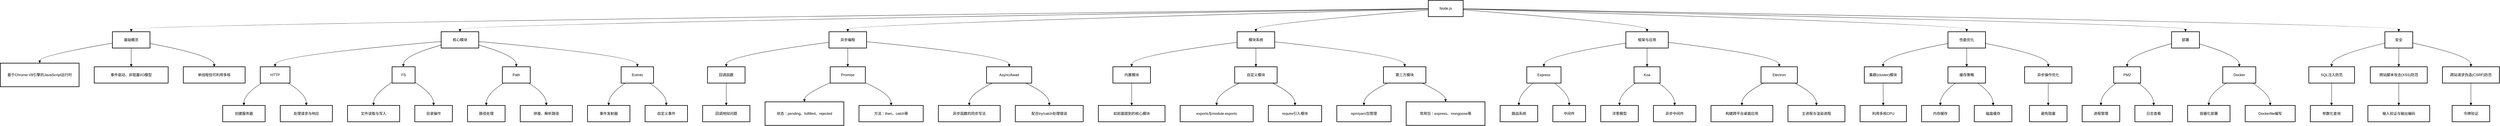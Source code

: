 <mxfile version="26.0.16">
  <diagram name="Page-1" id="kURHY2Cv-Gzh8LxqKZ6i">
    <mxGraphModel dx="3137" dy="1921" grid="1" gridSize="10" guides="1" tooltips="1" connect="1" arrows="1" fold="1" page="1" pageScale="1" pageWidth="1169" pageHeight="827" math="0" shadow="0">
      <root>
        <mxCell id="0" />
        <mxCell id="1" parent="0" />
        <mxCell id="az1jpNIogjLivmSvD074-1" value="Node.js" style="whiteSpace=wrap;strokeWidth=2;" vertex="1" parent="1">
          <mxGeometry x="4133" y="-140" width="115" height="54" as="geometry" />
        </mxCell>
        <mxCell id="az1jpNIogjLivmSvD074-2" value="基础概念" style="whiteSpace=wrap;strokeWidth=2;" vertex="1" parent="1">
          <mxGeometry x="-210" y="-36" width="124" height="54" as="geometry" />
        </mxCell>
        <mxCell id="az1jpNIogjLivmSvD074-3" value="核心模块" style="whiteSpace=wrap;strokeWidth=2;" vertex="1" parent="1">
          <mxGeometry x="875" y="-36" width="124" height="54" as="geometry" />
        </mxCell>
        <mxCell id="az1jpNIogjLivmSvD074-4" value="异步编程" style="whiteSpace=wrap;strokeWidth=2;" vertex="1" parent="1">
          <mxGeometry x="2155" y="-36" width="124" height="54" as="geometry" />
        </mxCell>
        <mxCell id="az1jpNIogjLivmSvD074-5" value="模块系统" style="whiteSpace=wrap;strokeWidth=2;" vertex="1" parent="1">
          <mxGeometry x="3502" y="-36" width="124" height="54" as="geometry" />
        </mxCell>
        <mxCell id="az1jpNIogjLivmSvD074-6" value="框架与应用" style="whiteSpace=wrap;strokeWidth=2;" vertex="1" parent="1">
          <mxGeometry x="4785" y="-36" width="140" height="54" as="geometry" />
        </mxCell>
        <mxCell id="az1jpNIogjLivmSvD074-7" value="性能优化" style="whiteSpace=wrap;strokeWidth=2;" vertex="1" parent="1">
          <mxGeometry x="5848" y="-36" width="124" height="54" as="geometry" />
        </mxCell>
        <mxCell id="az1jpNIogjLivmSvD074-8" value="部署" style="whiteSpace=wrap;strokeWidth=2;" vertex="1" parent="1">
          <mxGeometry x="6586" y="-36" width="92" height="54" as="geometry" />
        </mxCell>
        <mxCell id="az1jpNIogjLivmSvD074-9" value="安全" style="whiteSpace=wrap;strokeWidth=2;" vertex="1" parent="1">
          <mxGeometry x="7290" y="-36" width="92" height="54" as="geometry" />
        </mxCell>
        <mxCell id="az1jpNIogjLivmSvD074-10" value="基于Chrome V8引擎的JavaScript运行时" style="whiteSpace=wrap;strokeWidth=2;" vertex="1" parent="1">
          <mxGeometry x="-580" y="68" width="260" height="78" as="geometry" />
        </mxCell>
        <mxCell id="az1jpNIogjLivmSvD074-11" value="事件驱动、非阻塞I/O模型" style="whiteSpace=wrap;strokeWidth=2;" vertex="1" parent="1">
          <mxGeometry x="-270" y="80" width="244" height="54" as="geometry" />
        </mxCell>
        <mxCell id="az1jpNIogjLivmSvD074-12" value="单线程但可利用多核" style="whiteSpace=wrap;strokeWidth=2;" vertex="1" parent="1">
          <mxGeometry x="24" y="80" width="204" height="54" as="geometry" />
        </mxCell>
        <mxCell id="az1jpNIogjLivmSvD074-13" value="HTTP" style="whiteSpace=wrap;strokeWidth=2;" vertex="1" parent="1">
          <mxGeometry x="278" y="80" width="98" height="54" as="geometry" />
        </mxCell>
        <mxCell id="az1jpNIogjLivmSvD074-14" value="FS" style="whiteSpace=wrap;strokeWidth=2;" vertex="1" parent="1">
          <mxGeometry x="713" y="80" width="76" height="54" as="geometry" />
        </mxCell>
        <mxCell id="az1jpNIogjLivmSvD074-15" value="Path" style="whiteSpace=wrap;strokeWidth=2;" vertex="1" parent="1">
          <mxGeometry x="1077" y="80" width="92" height="54" as="geometry" />
        </mxCell>
        <mxCell id="az1jpNIogjLivmSvD074-16" value="Events" style="whiteSpace=wrap;strokeWidth=2;" vertex="1" parent="1">
          <mxGeometry x="1469" y="80" width="107" height="54" as="geometry" />
        </mxCell>
        <mxCell id="az1jpNIogjLivmSvD074-17" value="创建服务器" style="whiteSpace=wrap;strokeWidth=2;" vertex="1" parent="1">
          <mxGeometry x="154" y="208" width="140" height="54" as="geometry" />
        </mxCell>
        <mxCell id="az1jpNIogjLivmSvD074-18" value="处理请求与响应" style="whiteSpace=wrap;strokeWidth=2;" vertex="1" parent="1">
          <mxGeometry x="344" y="208" width="172" height="54" as="geometry" />
        </mxCell>
        <mxCell id="az1jpNIogjLivmSvD074-19" value="文件读取与写入" style="whiteSpace=wrap;strokeWidth=2;" vertex="1" parent="1">
          <mxGeometry x="566" y="208" width="172" height="54" as="geometry" />
        </mxCell>
        <mxCell id="az1jpNIogjLivmSvD074-20" value="目录操作" style="whiteSpace=wrap;strokeWidth=2;" vertex="1" parent="1">
          <mxGeometry x="788" y="208" width="124" height="54" as="geometry" />
        </mxCell>
        <mxCell id="az1jpNIogjLivmSvD074-21" value="路径处理" style="whiteSpace=wrap;strokeWidth=2;" vertex="1" parent="1">
          <mxGeometry x="962" y="208" width="124" height="54" as="geometry" />
        </mxCell>
        <mxCell id="az1jpNIogjLivmSvD074-22" value="拼接、解析路径" style="whiteSpace=wrap;strokeWidth=2;" vertex="1" parent="1">
          <mxGeometry x="1136" y="208" width="172" height="54" as="geometry" />
        </mxCell>
        <mxCell id="az1jpNIogjLivmSvD074-23" value="事件发射器" style="whiteSpace=wrap;strokeWidth=2;" vertex="1" parent="1">
          <mxGeometry x="1358" y="208" width="140" height="54" as="geometry" />
        </mxCell>
        <mxCell id="az1jpNIogjLivmSvD074-24" value="自定义事件" style="whiteSpace=wrap;strokeWidth=2;" vertex="1" parent="1">
          <mxGeometry x="1548" y="208" width="140" height="54" as="geometry" />
        </mxCell>
        <mxCell id="az1jpNIogjLivmSvD074-25" value="回调函数" style="whiteSpace=wrap;strokeWidth=2;" vertex="1" parent="1">
          <mxGeometry x="1754" y="80" width="124" height="54" as="geometry" />
        </mxCell>
        <mxCell id="az1jpNIogjLivmSvD074-26" value="Promise" style="whiteSpace=wrap;strokeWidth=2;" vertex="1" parent="1">
          <mxGeometry x="2159" y="80" width="116" height="54" as="geometry" />
        </mxCell>
        <mxCell id="az1jpNIogjLivmSvD074-27" value="Async/Await" style="whiteSpace=wrap;strokeWidth=2;" vertex="1" parent="1">
          <mxGeometry x="2675" y="80" width="149" height="54" as="geometry" />
        </mxCell>
        <mxCell id="az1jpNIogjLivmSvD074-28" value="回调地狱问题" style="whiteSpace=wrap;strokeWidth=2;" vertex="1" parent="1">
          <mxGeometry x="1738" y="208" width="156" height="54" as="geometry" />
        </mxCell>
        <mxCell id="az1jpNIogjLivmSvD074-29" value="状态：pending、fulfilled、rejected" style="whiteSpace=wrap;strokeWidth=2;" vertex="1" parent="1">
          <mxGeometry x="1944" y="196" width="260" height="78" as="geometry" />
        </mxCell>
        <mxCell id="az1jpNIogjLivmSvD074-30" value="方法：then、catch等" style="whiteSpace=wrap;strokeWidth=2;" vertex="1" parent="1">
          <mxGeometry x="2254" y="208" width="212" height="54" as="geometry" />
        </mxCell>
        <mxCell id="az1jpNIogjLivmSvD074-31" value="异步函数的同步写法" style="whiteSpace=wrap;strokeWidth=2;" vertex="1" parent="1">
          <mxGeometry x="2516" y="208" width="204" height="54" as="geometry" />
        </mxCell>
        <mxCell id="az1jpNIogjLivmSvD074-32" value="配合try/catch处理错误" style="whiteSpace=wrap;strokeWidth=2;" vertex="1" parent="1">
          <mxGeometry x="2770" y="208" width="224" height="54" as="geometry" />
        </mxCell>
        <mxCell id="az1jpNIogjLivmSvD074-33" value="内置模块" style="whiteSpace=wrap;strokeWidth=2;" vertex="1" parent="1">
          <mxGeometry x="3092" y="80" width="124" height="54" as="geometry" />
        </mxCell>
        <mxCell id="az1jpNIogjLivmSvD074-34" value="自定义模块" style="whiteSpace=wrap;strokeWidth=2;" vertex="1" parent="1">
          <mxGeometry x="3494" y="80" width="140" height="54" as="geometry" />
        </mxCell>
        <mxCell id="az1jpNIogjLivmSvD074-35" value="第三方模块" style="whiteSpace=wrap;strokeWidth=2;" vertex="1" parent="1">
          <mxGeometry x="3985" y="80" width="140" height="54" as="geometry" />
        </mxCell>
        <mxCell id="az1jpNIogjLivmSvD074-36" value="如前面提到的核心模块" style="whiteSpace=wrap;strokeWidth=2;" vertex="1" parent="1">
          <mxGeometry x="3044" y="208" width="220" height="54" as="geometry" />
        </mxCell>
        <mxCell id="az1jpNIogjLivmSvD074-37" value="exports与module.exports" style="whiteSpace=wrap;strokeWidth=2;" vertex="1" parent="1">
          <mxGeometry x="3314" y="208" width="241" height="54" as="geometry" />
        </mxCell>
        <mxCell id="az1jpNIogjLivmSvD074-38" value="require引入模块" style="whiteSpace=wrap;strokeWidth=2;" vertex="1" parent="1">
          <mxGeometry x="3605" y="208" width="176" height="54" as="geometry" />
        </mxCell>
        <mxCell id="az1jpNIogjLivmSvD074-39" value="npm/yarn包管理" style="whiteSpace=wrap;strokeWidth=2;" vertex="1" parent="1">
          <mxGeometry x="3831" y="208" width="179" height="54" as="geometry" />
        </mxCell>
        <mxCell id="az1jpNIogjLivmSvD074-40" value="常用包：express、mongoose等" style="whiteSpace=wrap;strokeWidth=2;" vertex="1" parent="1">
          <mxGeometry x="4060" y="196" width="260" height="78" as="geometry" />
        </mxCell>
        <mxCell id="az1jpNIogjLivmSvD074-41" value="Express" style="whiteSpace=wrap;strokeWidth=2;" vertex="1" parent="1">
          <mxGeometry x="4458" y="80" width="113" height="54" as="geometry" />
        </mxCell>
        <mxCell id="az1jpNIogjLivmSvD074-42" value="Koa" style="whiteSpace=wrap;strokeWidth=2;" vertex="1" parent="1">
          <mxGeometry x="4812" y="80" width="86" height="54" as="geometry" />
        </mxCell>
        <mxCell id="az1jpNIogjLivmSvD074-43" value="Electron" style="whiteSpace=wrap;strokeWidth=2;" vertex="1" parent="1">
          <mxGeometry x="5231" y="80" width="120" height="54" as="geometry" />
        </mxCell>
        <mxCell id="az1jpNIogjLivmSvD074-44" value="路由系统" style="whiteSpace=wrap;strokeWidth=2;" vertex="1" parent="1">
          <mxGeometry x="4370" y="208" width="124" height="54" as="geometry" />
        </mxCell>
        <mxCell id="az1jpNIogjLivmSvD074-45" value="中间件" style="whiteSpace=wrap;strokeWidth=2;" vertex="1" parent="1">
          <mxGeometry x="4544" y="208" width="108" height="54" as="geometry" />
        </mxCell>
        <mxCell id="az1jpNIogjLivmSvD074-46" value="洋葱模型" style="whiteSpace=wrap;strokeWidth=2;" vertex="1" parent="1">
          <mxGeometry x="4702" y="208" width="124" height="54" as="geometry" />
        </mxCell>
        <mxCell id="az1jpNIogjLivmSvD074-47" value="异步中间件" style="whiteSpace=wrap;strokeWidth=2;" vertex="1" parent="1">
          <mxGeometry x="4876" y="208" width="140" height="54" as="geometry" />
        </mxCell>
        <mxCell id="az1jpNIogjLivmSvD074-48" value="构建跨平台桌面应用" style="whiteSpace=wrap;strokeWidth=2;" vertex="1" parent="1">
          <mxGeometry x="5066" y="208" width="204" height="54" as="geometry" />
        </mxCell>
        <mxCell id="az1jpNIogjLivmSvD074-49" value="主进程与渲染进程" style="whiteSpace=wrap;strokeWidth=2;" vertex="1" parent="1">
          <mxGeometry x="5320" y="208" width="188" height="54" as="geometry" />
        </mxCell>
        <mxCell id="az1jpNIogjLivmSvD074-50" value="集群(cluster)模块" style="whiteSpace=wrap;strokeWidth=2;" vertex="1" parent="1">
          <mxGeometry x="5572" y="80" width="124" height="54" as="geometry" />
        </mxCell>
        <mxCell id="az1jpNIogjLivmSvD074-51" value="缓存策略" style="whiteSpace=wrap;strokeWidth=2;" vertex="1" parent="1">
          <mxGeometry x="5848" y="80" width="124" height="54" as="geometry" />
        </mxCell>
        <mxCell id="az1jpNIogjLivmSvD074-52" value="异步操作优化" style="whiteSpace=wrap;strokeWidth=2;" vertex="1" parent="1">
          <mxGeometry x="6101" y="80" width="156" height="54" as="geometry" />
        </mxCell>
        <mxCell id="az1jpNIogjLivmSvD074-53" value="利用多核CPU" style="whiteSpace=wrap;strokeWidth=2;" vertex="1" parent="1">
          <mxGeometry x="5558" y="208" width="153" height="54" as="geometry" />
        </mxCell>
        <mxCell id="az1jpNIogjLivmSvD074-54" value="内存缓存" style="whiteSpace=wrap;strokeWidth=2;" vertex="1" parent="1">
          <mxGeometry x="5761" y="208" width="124" height="54" as="geometry" />
        </mxCell>
        <mxCell id="az1jpNIogjLivmSvD074-55" value="磁盘缓存" style="whiteSpace=wrap;strokeWidth=2;" vertex="1" parent="1">
          <mxGeometry x="5935" y="208" width="124" height="54" as="geometry" />
        </mxCell>
        <mxCell id="az1jpNIogjLivmSvD074-56" value="避免阻塞" style="whiteSpace=wrap;strokeWidth=2;" vertex="1" parent="1">
          <mxGeometry x="6117" y="208" width="124" height="54" as="geometry" />
        </mxCell>
        <mxCell id="az1jpNIogjLivmSvD074-57" value="PM2" style="whiteSpace=wrap;strokeWidth=2;" vertex="1" parent="1">
          <mxGeometry x="6395" y="80" width="89" height="54" as="geometry" />
        </mxCell>
        <mxCell id="az1jpNIogjLivmSvD074-58" value="Docker" style="whiteSpace=wrap;strokeWidth=2;" vertex="1" parent="1">
          <mxGeometry x="6755" y="80" width="109" height="54" as="geometry" />
        </mxCell>
        <mxCell id="az1jpNIogjLivmSvD074-59" value="进程管理" style="whiteSpace=wrap;strokeWidth=2;" vertex="1" parent="1">
          <mxGeometry x="6291" y="208" width="124" height="54" as="geometry" />
        </mxCell>
        <mxCell id="az1jpNIogjLivmSvD074-60" value="日志查看" style="whiteSpace=wrap;strokeWidth=2;" vertex="1" parent="1">
          <mxGeometry x="6465" y="208" width="124" height="54" as="geometry" />
        </mxCell>
        <mxCell id="az1jpNIogjLivmSvD074-61" value="容器化部署" style="whiteSpace=wrap;strokeWidth=2;" vertex="1" parent="1">
          <mxGeometry x="6639" y="208" width="140" height="54" as="geometry" />
        </mxCell>
        <mxCell id="az1jpNIogjLivmSvD074-62" value="Dockerfile编写" style="whiteSpace=wrap;strokeWidth=2;" vertex="1" parent="1">
          <mxGeometry x="6829" y="208" width="165" height="54" as="geometry" />
        </mxCell>
        <mxCell id="az1jpNIogjLivmSvD074-63" value="SQL注入防范" style="whiteSpace=wrap;strokeWidth=2;" vertex="1" parent="1">
          <mxGeometry x="7039" y="80" width="151" height="54" as="geometry" />
        </mxCell>
        <mxCell id="az1jpNIogjLivmSvD074-64" value="跨站脚本攻击(XSS)防范" style="whiteSpace=wrap;strokeWidth=2;" vertex="1" parent="1">
          <mxGeometry x="7242" y="80" width="188" height="54" as="geometry" />
        </mxCell>
        <mxCell id="az1jpNIogjLivmSvD074-65" value="跨站请求伪造(CSRF)防范" style="whiteSpace=wrap;strokeWidth=2;" vertex="1" parent="1">
          <mxGeometry x="7480" y="80" width="188" height="54" as="geometry" />
        </mxCell>
        <mxCell id="az1jpNIogjLivmSvD074-66" value="参数化查询" style="whiteSpace=wrap;strokeWidth=2;" vertex="1" parent="1">
          <mxGeometry x="7044" y="208" width="140" height="54" as="geometry" />
        </mxCell>
        <mxCell id="az1jpNIogjLivmSvD074-67" value="输入验证与输出编码" style="whiteSpace=wrap;strokeWidth=2;" vertex="1" parent="1">
          <mxGeometry x="7234" y="208" width="204" height="54" as="geometry" />
        </mxCell>
        <mxCell id="az1jpNIogjLivmSvD074-68" value="令牌验证" style="whiteSpace=wrap;strokeWidth=2;" vertex="1" parent="1">
          <mxGeometry x="7512" y="208" width="124" height="54" as="geometry" />
        </mxCell>
        <mxCell id="az1jpNIogjLivmSvD074-69" value="" style="curved=1;startArrow=none;endArrow=block;exitX=0;exitY=0.51;entryX=0.5;entryY=0;rounded=0;" edge="1" parent="1" source="az1jpNIogjLivmSvD074-1" target="az1jpNIogjLivmSvD074-2">
          <mxGeometry relative="1" as="geometry">
            <Array as="points">
              <mxPoint x="-148" y="-61" />
            </Array>
          </mxGeometry>
        </mxCell>
        <mxCell id="az1jpNIogjLivmSvD074-70" value="" style="curved=1;startArrow=none;endArrow=block;exitX=0;exitY=0.52;entryX=0.5;entryY=0;rounded=0;" edge="1" parent="1" source="az1jpNIogjLivmSvD074-1" target="az1jpNIogjLivmSvD074-3">
          <mxGeometry relative="1" as="geometry">
            <Array as="points">
              <mxPoint x="937" y="-61" />
            </Array>
          </mxGeometry>
        </mxCell>
        <mxCell id="az1jpNIogjLivmSvD074-71" value="" style="curved=1;startArrow=none;endArrow=block;exitX=0;exitY=0.53;entryX=0.5;entryY=0;rounded=0;" edge="1" parent="1" source="az1jpNIogjLivmSvD074-1" target="az1jpNIogjLivmSvD074-4">
          <mxGeometry relative="1" as="geometry">
            <Array as="points">
              <mxPoint x="2217" y="-61" />
            </Array>
          </mxGeometry>
        </mxCell>
        <mxCell id="az1jpNIogjLivmSvD074-72" value="" style="curved=1;startArrow=none;endArrow=block;exitX=0;exitY=0.59;entryX=0.5;entryY=0;rounded=0;" edge="1" parent="1" source="az1jpNIogjLivmSvD074-1" target="az1jpNIogjLivmSvD074-5">
          <mxGeometry relative="1" as="geometry">
            <Array as="points">
              <mxPoint x="3564" y="-61" />
            </Array>
          </mxGeometry>
        </mxCell>
        <mxCell id="az1jpNIogjLivmSvD074-73" value="" style="curved=1;startArrow=none;endArrow=block;exitX=0.99;exitY=0.58;entryX=0.5;entryY=0;rounded=0;" edge="1" parent="1" source="az1jpNIogjLivmSvD074-1" target="az1jpNIogjLivmSvD074-6">
          <mxGeometry relative="1" as="geometry">
            <Array as="points">
              <mxPoint x="4855" y="-61" />
            </Array>
          </mxGeometry>
        </mxCell>
        <mxCell id="az1jpNIogjLivmSvD074-74" value="" style="curved=1;startArrow=none;endArrow=block;exitX=0.99;exitY=0.53;entryX=0.5;entryY=0;rounded=0;" edge="1" parent="1" source="az1jpNIogjLivmSvD074-1" target="az1jpNIogjLivmSvD074-7">
          <mxGeometry relative="1" as="geometry">
            <Array as="points">
              <mxPoint x="5910" y="-61" />
            </Array>
          </mxGeometry>
        </mxCell>
        <mxCell id="az1jpNIogjLivmSvD074-75" value="" style="curved=1;startArrow=none;endArrow=block;exitX=0.99;exitY=0.52;entryX=0.5;entryY=0;rounded=0;" edge="1" parent="1" source="az1jpNIogjLivmSvD074-1" target="az1jpNIogjLivmSvD074-8">
          <mxGeometry relative="1" as="geometry">
            <Array as="points">
              <mxPoint x="6632" y="-61" />
            </Array>
          </mxGeometry>
        </mxCell>
        <mxCell id="az1jpNIogjLivmSvD074-76" value="" style="curved=1;startArrow=none;endArrow=block;exitX=0.99;exitY=0.52;entryX=0.5;entryY=0;rounded=0;" edge="1" parent="1" source="az1jpNIogjLivmSvD074-1" target="az1jpNIogjLivmSvD074-9">
          <mxGeometry relative="1" as="geometry">
            <Array as="points">
              <mxPoint x="7336" y="-61" />
            </Array>
          </mxGeometry>
        </mxCell>
        <mxCell id="az1jpNIogjLivmSvD074-77" value="" style="curved=1;startArrow=none;endArrow=block;exitX=0;exitY=0.7;entryX=0.5;entryY=0;rounded=0;" edge="1" parent="1" source="az1jpNIogjLivmSvD074-2" target="az1jpNIogjLivmSvD074-10">
          <mxGeometry relative="1" as="geometry">
            <Array as="points">
              <mxPoint x="-450" y="43" />
            </Array>
          </mxGeometry>
        </mxCell>
        <mxCell id="az1jpNIogjLivmSvD074-78" value="" style="curved=1;startArrow=none;endArrow=block;exitX=0.5;exitY=1;entryX=0.5;entryY=0;rounded=0;" edge="1" parent="1" source="az1jpNIogjLivmSvD074-2" target="az1jpNIogjLivmSvD074-11">
          <mxGeometry relative="1" as="geometry">
            <Array as="points" />
          </mxGeometry>
        </mxCell>
        <mxCell id="az1jpNIogjLivmSvD074-79" value="" style="curved=1;startArrow=none;endArrow=block;exitX=1;exitY=0.72;entryX=0.5;entryY=0;rounded=0;" edge="1" parent="1" source="az1jpNIogjLivmSvD074-2" target="az1jpNIogjLivmSvD074-12">
          <mxGeometry relative="1" as="geometry">
            <Array as="points">
              <mxPoint x="126" y="43" />
            </Array>
          </mxGeometry>
        </mxCell>
        <mxCell id="az1jpNIogjLivmSvD074-80" value="" style="curved=1;startArrow=none;endArrow=block;exitX=0;exitY=0.6;entryX=0.5;entryY=0;rounded=0;" edge="1" parent="1" source="az1jpNIogjLivmSvD074-3" target="az1jpNIogjLivmSvD074-13">
          <mxGeometry relative="1" as="geometry">
            <Array as="points">
              <mxPoint x="327" y="43" />
            </Array>
          </mxGeometry>
        </mxCell>
        <mxCell id="az1jpNIogjLivmSvD074-81" value="" style="curved=1;startArrow=none;endArrow=block;exitX=0;exitY=0.82;entryX=0.49;entryY=0;rounded=0;" edge="1" parent="1" source="az1jpNIogjLivmSvD074-3" target="az1jpNIogjLivmSvD074-14">
          <mxGeometry relative="1" as="geometry">
            <Array as="points">
              <mxPoint x="751" y="43" />
            </Array>
          </mxGeometry>
        </mxCell>
        <mxCell id="az1jpNIogjLivmSvD074-82" value="" style="curved=1;startArrow=none;endArrow=block;exitX=1;exitY=0.82;entryX=0.5;entryY=0;rounded=0;" edge="1" parent="1" source="az1jpNIogjLivmSvD074-3" target="az1jpNIogjLivmSvD074-15">
          <mxGeometry relative="1" as="geometry">
            <Array as="points">
              <mxPoint x="1123" y="43" />
            </Array>
          </mxGeometry>
        </mxCell>
        <mxCell id="az1jpNIogjLivmSvD074-83" value="" style="curved=1;startArrow=none;endArrow=block;exitX=1;exitY=0.6;entryX=0.5;entryY=0;rounded=0;" edge="1" parent="1" source="az1jpNIogjLivmSvD074-3" target="az1jpNIogjLivmSvD074-16">
          <mxGeometry relative="1" as="geometry">
            <Array as="points">
              <mxPoint x="1523" y="43" />
            </Array>
          </mxGeometry>
        </mxCell>
        <mxCell id="az1jpNIogjLivmSvD074-84" value="" style="curved=1;startArrow=none;endArrow=block;exitX=0.05;exitY=1;entryX=0.5;entryY=0;rounded=0;" edge="1" parent="1" source="az1jpNIogjLivmSvD074-13" target="az1jpNIogjLivmSvD074-17">
          <mxGeometry relative="1" as="geometry">
            <Array as="points">
              <mxPoint x="224" y="171" />
            </Array>
          </mxGeometry>
        </mxCell>
        <mxCell id="az1jpNIogjLivmSvD074-85" value="" style="curved=1;startArrow=none;endArrow=block;exitX=0.94;exitY=1;entryX=0.5;entryY=0;rounded=0;" edge="1" parent="1" source="az1jpNIogjLivmSvD074-13" target="az1jpNIogjLivmSvD074-18">
          <mxGeometry relative="1" as="geometry">
            <Array as="points">
              <mxPoint x="430" y="171" />
            </Array>
          </mxGeometry>
        </mxCell>
        <mxCell id="az1jpNIogjLivmSvD074-86" value="" style="curved=1;startArrow=none;endArrow=block;exitX=-0.01;exitY=0.96;entryX=0.5;entryY=0;rounded=0;" edge="1" parent="1" source="az1jpNIogjLivmSvD074-14" target="az1jpNIogjLivmSvD074-19">
          <mxGeometry relative="1" as="geometry">
            <Array as="points">
              <mxPoint x="652" y="171" />
            </Array>
          </mxGeometry>
        </mxCell>
        <mxCell id="az1jpNIogjLivmSvD074-87" value="" style="curved=1;startArrow=none;endArrow=block;exitX=1;exitY=0.96;entryX=0.5;entryY=0;rounded=0;" edge="1" parent="1" source="az1jpNIogjLivmSvD074-14" target="az1jpNIogjLivmSvD074-20">
          <mxGeometry relative="1" as="geometry">
            <Array as="points">
              <mxPoint x="850" y="171" />
            </Array>
          </mxGeometry>
        </mxCell>
        <mxCell id="az1jpNIogjLivmSvD074-88" value="" style="curved=1;startArrow=none;endArrow=block;exitX=0.04;exitY=1;entryX=0.5;entryY=0;rounded=0;" edge="1" parent="1" source="az1jpNIogjLivmSvD074-15" target="az1jpNIogjLivmSvD074-21">
          <mxGeometry relative="1" as="geometry">
            <Array as="points">
              <mxPoint x="1024" y="171" />
            </Array>
          </mxGeometry>
        </mxCell>
        <mxCell id="az1jpNIogjLivmSvD074-89" value="" style="curved=1;startArrow=none;endArrow=block;exitX=0.95;exitY=1;entryX=0.5;entryY=0;rounded=0;" edge="1" parent="1" source="az1jpNIogjLivmSvD074-15" target="az1jpNIogjLivmSvD074-22">
          <mxGeometry relative="1" as="geometry">
            <Array as="points">
              <mxPoint x="1222" y="171" />
            </Array>
          </mxGeometry>
        </mxCell>
        <mxCell id="az1jpNIogjLivmSvD074-90" value="" style="curved=1;startArrow=none;endArrow=block;exitX=0.13;exitY=1;entryX=0.5;entryY=0;rounded=0;" edge="1" parent="1" source="az1jpNIogjLivmSvD074-16" target="az1jpNIogjLivmSvD074-23">
          <mxGeometry relative="1" as="geometry">
            <Array as="points">
              <mxPoint x="1428" y="171" />
            </Array>
          </mxGeometry>
        </mxCell>
        <mxCell id="az1jpNIogjLivmSvD074-91" value="" style="curved=1;startArrow=none;endArrow=block;exitX=0.88;exitY=1;entryX=0.5;entryY=0;rounded=0;" edge="1" parent="1" source="az1jpNIogjLivmSvD074-16" target="az1jpNIogjLivmSvD074-24">
          <mxGeometry relative="1" as="geometry">
            <Array as="points">
              <mxPoint x="1618" y="171" />
            </Array>
          </mxGeometry>
        </mxCell>
        <mxCell id="az1jpNIogjLivmSvD074-92" value="" style="curved=1;startArrow=none;endArrow=block;exitX=0;exitY=0.65;entryX=0.5;entryY=0;rounded=0;" edge="1" parent="1" source="az1jpNIogjLivmSvD074-4" target="az1jpNIogjLivmSvD074-25">
          <mxGeometry relative="1" as="geometry">
            <Array as="points">
              <mxPoint x="1816" y="43" />
            </Array>
          </mxGeometry>
        </mxCell>
        <mxCell id="az1jpNIogjLivmSvD074-93" value="" style="curved=1;startArrow=none;endArrow=block;exitX=0.5;exitY=1;entryX=0.5;entryY=0;rounded=0;" edge="1" parent="1" source="az1jpNIogjLivmSvD074-4" target="az1jpNIogjLivmSvD074-26">
          <mxGeometry relative="1" as="geometry">
            <Array as="points" />
          </mxGeometry>
        </mxCell>
        <mxCell id="az1jpNIogjLivmSvD074-94" value="" style="curved=1;startArrow=none;endArrow=block;exitX=1;exitY=0.61;entryX=0.5;entryY=0;rounded=0;" edge="1" parent="1" source="az1jpNIogjLivmSvD074-4" target="az1jpNIogjLivmSvD074-27">
          <mxGeometry relative="1" as="geometry">
            <Array as="points">
              <mxPoint x="2750" y="43" />
            </Array>
          </mxGeometry>
        </mxCell>
        <mxCell id="az1jpNIogjLivmSvD074-95" value="" style="curved=1;startArrow=none;endArrow=block;exitX=0.5;exitY=1;entryX=0.5;entryY=0;rounded=0;" edge="1" parent="1" source="az1jpNIogjLivmSvD074-25" target="az1jpNIogjLivmSvD074-28">
          <mxGeometry relative="1" as="geometry">
            <Array as="points" />
          </mxGeometry>
        </mxCell>
        <mxCell id="az1jpNIogjLivmSvD074-96" value="" style="curved=1;startArrow=none;endArrow=block;exitX=0;exitY=0.98;entryX=0.5;entryY=0;rounded=0;" edge="1" parent="1" source="az1jpNIogjLivmSvD074-26" target="az1jpNIogjLivmSvD074-29">
          <mxGeometry relative="1" as="geometry">
            <Array as="points">
              <mxPoint x="2074" y="171" />
            </Array>
          </mxGeometry>
        </mxCell>
        <mxCell id="az1jpNIogjLivmSvD074-97" value="" style="curved=1;startArrow=none;endArrow=block;exitX=1;exitY=0.98;entryX=0.5;entryY=0;rounded=0;" edge="1" parent="1" source="az1jpNIogjLivmSvD074-26" target="az1jpNIogjLivmSvD074-30">
          <mxGeometry relative="1" as="geometry">
            <Array as="points">
              <mxPoint x="2360" y="171" />
            </Array>
          </mxGeometry>
        </mxCell>
        <mxCell id="az1jpNIogjLivmSvD074-98" value="" style="curved=1;startArrow=none;endArrow=block;exitX=0.13;exitY=1;entryX=0.5;entryY=0;rounded=0;" edge="1" parent="1" source="az1jpNIogjLivmSvD074-27" target="az1jpNIogjLivmSvD074-31">
          <mxGeometry relative="1" as="geometry">
            <Array as="points">
              <mxPoint x="2618" y="171" />
            </Array>
          </mxGeometry>
        </mxCell>
        <mxCell id="az1jpNIogjLivmSvD074-99" value="" style="curved=1;startArrow=none;endArrow=block;exitX=0.87;exitY=1;entryX=0.5;entryY=0;rounded=0;" edge="1" parent="1" source="az1jpNIogjLivmSvD074-27" target="az1jpNIogjLivmSvD074-32">
          <mxGeometry relative="1" as="geometry">
            <Array as="points">
              <mxPoint x="2882" y="171" />
            </Array>
          </mxGeometry>
        </mxCell>
        <mxCell id="az1jpNIogjLivmSvD074-100" value="" style="curved=1;startArrow=none;endArrow=block;exitX=0;exitY=0.65;entryX=0.5;entryY=0;rounded=0;" edge="1" parent="1" source="az1jpNIogjLivmSvD074-5" target="az1jpNIogjLivmSvD074-33">
          <mxGeometry relative="1" as="geometry">
            <Array as="points">
              <mxPoint x="3154" y="43" />
            </Array>
          </mxGeometry>
        </mxCell>
        <mxCell id="az1jpNIogjLivmSvD074-101" value="" style="curved=1;startArrow=none;endArrow=block;exitX=0.5;exitY=1;entryX=0.5;entryY=0;rounded=0;" edge="1" parent="1" source="az1jpNIogjLivmSvD074-5" target="az1jpNIogjLivmSvD074-34">
          <mxGeometry relative="1" as="geometry">
            <Array as="points" />
          </mxGeometry>
        </mxCell>
        <mxCell id="az1jpNIogjLivmSvD074-102" value="" style="curved=1;startArrow=none;endArrow=block;exitX=1;exitY=0.62;entryX=0.5;entryY=0;rounded=0;" edge="1" parent="1" source="az1jpNIogjLivmSvD074-5" target="az1jpNIogjLivmSvD074-35">
          <mxGeometry relative="1" as="geometry">
            <Array as="points">
              <mxPoint x="4055" y="43" />
            </Array>
          </mxGeometry>
        </mxCell>
        <mxCell id="az1jpNIogjLivmSvD074-103" value="" style="curved=1;startArrow=none;endArrow=block;exitX=0.5;exitY=1;entryX=0.5;entryY=0;rounded=0;" edge="1" parent="1" source="az1jpNIogjLivmSvD074-33" target="az1jpNIogjLivmSvD074-36">
          <mxGeometry relative="1" as="geometry">
            <Array as="points" />
          </mxGeometry>
        </mxCell>
        <mxCell id="az1jpNIogjLivmSvD074-104" value="" style="curved=1;startArrow=none;endArrow=block;exitX=0.11;exitY=1;entryX=0.5;entryY=0;rounded=0;" edge="1" parent="1" source="az1jpNIogjLivmSvD074-34" target="az1jpNIogjLivmSvD074-37">
          <mxGeometry relative="1" as="geometry">
            <Array as="points">
              <mxPoint x="3434" y="171" />
            </Array>
          </mxGeometry>
        </mxCell>
        <mxCell id="az1jpNIogjLivmSvD074-105" value="" style="curved=1;startArrow=none;endArrow=block;exitX=0.89;exitY=1;entryX=0.5;entryY=0;rounded=0;" edge="1" parent="1" source="az1jpNIogjLivmSvD074-34" target="az1jpNIogjLivmSvD074-38">
          <mxGeometry relative="1" as="geometry">
            <Array as="points">
              <mxPoint x="3693" y="171" />
            </Array>
          </mxGeometry>
        </mxCell>
        <mxCell id="az1jpNIogjLivmSvD074-106" value="" style="curved=1;startArrow=none;endArrow=block;exitX=0.1;exitY=1;entryX=0.5;entryY=0;rounded=0;" edge="1" parent="1" source="az1jpNIogjLivmSvD074-35" target="az1jpNIogjLivmSvD074-39">
          <mxGeometry relative="1" as="geometry">
            <Array as="points">
              <mxPoint x="3921" y="171" />
            </Array>
          </mxGeometry>
        </mxCell>
        <mxCell id="az1jpNIogjLivmSvD074-107" value="" style="curved=1;startArrow=none;endArrow=block;exitX=0.91;exitY=1;entryX=0.5;entryY=0;rounded=0;" edge="1" parent="1" source="az1jpNIogjLivmSvD074-35" target="az1jpNIogjLivmSvD074-40">
          <mxGeometry relative="1" as="geometry">
            <Array as="points">
              <mxPoint x="4190" y="171" />
            </Array>
          </mxGeometry>
        </mxCell>
        <mxCell id="az1jpNIogjLivmSvD074-108" value="" style="curved=1;startArrow=none;endArrow=block;exitX=0;exitY=0.7;entryX=0.5;entryY=0;rounded=0;" edge="1" parent="1" source="az1jpNIogjLivmSvD074-6" target="az1jpNIogjLivmSvD074-41">
          <mxGeometry relative="1" as="geometry">
            <Array as="points">
              <mxPoint x="4515" y="43" />
            </Array>
          </mxGeometry>
        </mxCell>
        <mxCell id="az1jpNIogjLivmSvD074-109" value="" style="curved=1;startArrow=none;endArrow=block;exitX=0.5;exitY=1;entryX=0.5;entryY=0;rounded=0;" edge="1" parent="1" source="az1jpNIogjLivmSvD074-6" target="az1jpNIogjLivmSvD074-42">
          <mxGeometry relative="1" as="geometry">
            <Array as="points" />
          </mxGeometry>
        </mxCell>
        <mxCell id="az1jpNIogjLivmSvD074-110" value="" style="curved=1;startArrow=none;endArrow=block;exitX=1;exitY=0.65;entryX=0.5;entryY=0;rounded=0;" edge="1" parent="1" source="az1jpNIogjLivmSvD074-6" target="az1jpNIogjLivmSvD074-43">
          <mxGeometry relative="1" as="geometry">
            <Array as="points">
              <mxPoint x="5291" y="43" />
            </Array>
          </mxGeometry>
        </mxCell>
        <mxCell id="az1jpNIogjLivmSvD074-111" value="" style="curved=1;startArrow=none;endArrow=block;exitX=0.19;exitY=1;entryX=0.5;entryY=0;rounded=0;" edge="1" parent="1" source="az1jpNIogjLivmSvD074-41" target="az1jpNIogjLivmSvD074-44">
          <mxGeometry relative="1" as="geometry">
            <Array as="points">
              <mxPoint x="4432" y="171" />
            </Array>
          </mxGeometry>
        </mxCell>
        <mxCell id="az1jpNIogjLivmSvD074-112" value="" style="curved=1;startArrow=none;endArrow=block;exitX=0.81;exitY=1;entryX=0.5;entryY=0;rounded=0;" edge="1" parent="1" source="az1jpNIogjLivmSvD074-41" target="az1jpNIogjLivmSvD074-45">
          <mxGeometry relative="1" as="geometry">
            <Array as="points">
              <mxPoint x="4598" y="171" />
            </Array>
          </mxGeometry>
        </mxCell>
        <mxCell id="az1jpNIogjLivmSvD074-113" value="" style="curved=1;startArrow=none;endArrow=block;exitX=0.05;exitY=1;entryX=0.5;entryY=0;rounded=0;" edge="1" parent="1" source="az1jpNIogjLivmSvD074-42" target="az1jpNIogjLivmSvD074-46">
          <mxGeometry relative="1" as="geometry">
            <Array as="points">
              <mxPoint x="4764" y="171" />
            </Array>
          </mxGeometry>
        </mxCell>
        <mxCell id="az1jpNIogjLivmSvD074-114" value="" style="curved=1;startArrow=none;endArrow=block;exitX=0.94;exitY=1;entryX=0.5;entryY=0;rounded=0;" edge="1" parent="1" source="az1jpNIogjLivmSvD074-42" target="az1jpNIogjLivmSvD074-47">
          <mxGeometry relative="1" as="geometry">
            <Array as="points">
              <mxPoint x="4946" y="171" />
            </Array>
          </mxGeometry>
        </mxCell>
        <mxCell id="az1jpNIogjLivmSvD074-115" value="" style="curved=1;startArrow=none;endArrow=block;exitX=0.07;exitY=1;entryX=0.5;entryY=0;rounded=0;" edge="1" parent="1" source="az1jpNIogjLivmSvD074-43" target="az1jpNIogjLivmSvD074-48">
          <mxGeometry relative="1" as="geometry">
            <Array as="points">
              <mxPoint x="5168" y="171" />
            </Array>
          </mxGeometry>
        </mxCell>
        <mxCell id="az1jpNIogjLivmSvD074-116" value="" style="curved=1;startArrow=none;endArrow=block;exitX=0.93;exitY=1;entryX=0.5;entryY=0;rounded=0;" edge="1" parent="1" source="az1jpNIogjLivmSvD074-43" target="az1jpNIogjLivmSvD074-49">
          <mxGeometry relative="1" as="geometry">
            <Array as="points">
              <mxPoint x="5414" y="171" />
            </Array>
          </mxGeometry>
        </mxCell>
        <mxCell id="az1jpNIogjLivmSvD074-117" value="" style="curved=1;startArrow=none;endArrow=block;exitX=0;exitY=0.72;entryX=0.5;entryY=0;rounded=0;" edge="1" parent="1" source="az1jpNIogjLivmSvD074-7" target="az1jpNIogjLivmSvD074-50">
          <mxGeometry relative="1" as="geometry">
            <Array as="points">
              <mxPoint x="5634" y="43" />
            </Array>
          </mxGeometry>
        </mxCell>
        <mxCell id="az1jpNIogjLivmSvD074-118" value="" style="curved=1;startArrow=none;endArrow=block;exitX=0.5;exitY=1;entryX=0.5;entryY=0;rounded=0;" edge="1" parent="1" source="az1jpNIogjLivmSvD074-7" target="az1jpNIogjLivmSvD074-51">
          <mxGeometry relative="1" as="geometry">
            <Array as="points" />
          </mxGeometry>
        </mxCell>
        <mxCell id="az1jpNIogjLivmSvD074-119" value="" style="curved=1;startArrow=none;endArrow=block;exitX=1;exitY=0.72;entryX=0.5;entryY=0;rounded=0;" edge="1" parent="1" source="az1jpNIogjLivmSvD074-7" target="az1jpNIogjLivmSvD074-52">
          <mxGeometry relative="1" as="geometry">
            <Array as="points">
              <mxPoint x="6179" y="43" />
            </Array>
          </mxGeometry>
        </mxCell>
        <mxCell id="az1jpNIogjLivmSvD074-120" value="" style="curved=1;startArrow=none;endArrow=block;exitX=0.5;exitY=1;entryX=0.5;entryY=0;rounded=0;" edge="1" parent="1" source="az1jpNIogjLivmSvD074-50" target="az1jpNIogjLivmSvD074-53">
          <mxGeometry relative="1" as="geometry">
            <Array as="points" />
          </mxGeometry>
        </mxCell>
        <mxCell id="az1jpNIogjLivmSvD074-121" value="" style="curved=1;startArrow=none;endArrow=block;exitX=0.2;exitY=1;entryX=0.5;entryY=0;rounded=0;" edge="1" parent="1" source="az1jpNIogjLivmSvD074-51" target="az1jpNIogjLivmSvD074-54">
          <mxGeometry relative="1" as="geometry">
            <Array as="points">
              <mxPoint x="5823" y="171" />
            </Array>
          </mxGeometry>
        </mxCell>
        <mxCell id="az1jpNIogjLivmSvD074-122" value="" style="curved=1;startArrow=none;endArrow=block;exitX=0.79;exitY=1;entryX=0.5;entryY=0;rounded=0;" edge="1" parent="1" source="az1jpNIogjLivmSvD074-51" target="az1jpNIogjLivmSvD074-55">
          <mxGeometry relative="1" as="geometry">
            <Array as="points">
              <mxPoint x="5997" y="171" />
            </Array>
          </mxGeometry>
        </mxCell>
        <mxCell id="az1jpNIogjLivmSvD074-123" value="" style="curved=1;startArrow=none;endArrow=block;exitX=0.5;exitY=1;entryX=0.5;entryY=0;rounded=0;" edge="1" parent="1" source="az1jpNIogjLivmSvD074-52" target="az1jpNIogjLivmSvD074-56">
          <mxGeometry relative="1" as="geometry">
            <Array as="points" />
          </mxGeometry>
        </mxCell>
        <mxCell id="az1jpNIogjLivmSvD074-124" value="" style="curved=1;startArrow=none;endArrow=block;exitX=0;exitY=0.73;entryX=0.5;entryY=0;rounded=0;" edge="1" parent="1" source="az1jpNIogjLivmSvD074-8" target="az1jpNIogjLivmSvD074-57">
          <mxGeometry relative="1" as="geometry">
            <Array as="points">
              <mxPoint x="6440" y="43" />
            </Array>
          </mxGeometry>
        </mxCell>
        <mxCell id="az1jpNIogjLivmSvD074-125" value="" style="curved=1;startArrow=none;endArrow=block;exitX=1;exitY=0.75;entryX=0.5;entryY=0;rounded=0;" edge="1" parent="1" source="az1jpNIogjLivmSvD074-8" target="az1jpNIogjLivmSvD074-58">
          <mxGeometry relative="1" as="geometry">
            <Array as="points">
              <mxPoint x="6810" y="43" />
            </Array>
          </mxGeometry>
        </mxCell>
        <mxCell id="az1jpNIogjLivmSvD074-126" value="" style="curved=1;startArrow=none;endArrow=block;exitX=0.09;exitY=1;entryX=0.5;entryY=0;rounded=0;" edge="1" parent="1" source="az1jpNIogjLivmSvD074-57" target="az1jpNIogjLivmSvD074-59">
          <mxGeometry relative="1" as="geometry">
            <Array as="points">
              <mxPoint x="6353" y="171" />
            </Array>
          </mxGeometry>
        </mxCell>
        <mxCell id="az1jpNIogjLivmSvD074-127" value="" style="curved=1;startArrow=none;endArrow=block;exitX=0.91;exitY=1;entryX=0.5;entryY=0;rounded=0;" edge="1" parent="1" source="az1jpNIogjLivmSvD074-57" target="az1jpNIogjLivmSvD074-60">
          <mxGeometry relative="1" as="geometry">
            <Array as="points">
              <mxPoint x="6527" y="171" />
            </Array>
          </mxGeometry>
        </mxCell>
        <mxCell id="az1jpNIogjLivmSvD074-128" value="" style="curved=1;startArrow=none;endArrow=block;exitX=0.11;exitY=1;entryX=0.5;entryY=0;rounded=0;" edge="1" parent="1" source="az1jpNIogjLivmSvD074-58" target="az1jpNIogjLivmSvD074-61">
          <mxGeometry relative="1" as="geometry">
            <Array as="points">
              <mxPoint x="6709" y="171" />
            </Array>
          </mxGeometry>
        </mxCell>
        <mxCell id="az1jpNIogjLivmSvD074-129" value="" style="curved=1;startArrow=none;endArrow=block;exitX=0.9;exitY=1;entryX=0.5;entryY=0;rounded=0;" edge="1" parent="1" source="az1jpNIogjLivmSvD074-58" target="az1jpNIogjLivmSvD074-62">
          <mxGeometry relative="1" as="geometry">
            <Array as="points">
              <mxPoint x="6911" y="171" />
            </Array>
          </mxGeometry>
        </mxCell>
        <mxCell id="az1jpNIogjLivmSvD074-130" value="" style="curved=1;startArrow=none;endArrow=block;exitX=0;exitY=0.7;entryX=0.5;entryY=0;rounded=0;" edge="1" parent="1" source="az1jpNIogjLivmSvD074-9" target="az1jpNIogjLivmSvD074-63">
          <mxGeometry relative="1" as="geometry">
            <Array as="points">
              <mxPoint x="7114" y="43" />
            </Array>
          </mxGeometry>
        </mxCell>
        <mxCell id="az1jpNIogjLivmSvD074-131" value="" style="curved=1;startArrow=none;endArrow=block;exitX=0.5;exitY=1;entryX=0.5;entryY=0;rounded=0;" edge="1" parent="1" source="az1jpNIogjLivmSvD074-9" target="az1jpNIogjLivmSvD074-64">
          <mxGeometry relative="1" as="geometry">
            <Array as="points" />
          </mxGeometry>
        </mxCell>
        <mxCell id="az1jpNIogjLivmSvD074-132" value="" style="curved=1;startArrow=none;endArrow=block;exitX=1;exitY=0.69;entryX=0.5;entryY=0;rounded=0;" edge="1" parent="1" source="az1jpNIogjLivmSvD074-9" target="az1jpNIogjLivmSvD074-65">
          <mxGeometry relative="1" as="geometry">
            <Array as="points">
              <mxPoint x="7574" y="43" />
            </Array>
          </mxGeometry>
        </mxCell>
        <mxCell id="az1jpNIogjLivmSvD074-133" value="" style="curved=1;startArrow=none;endArrow=block;exitX=0.5;exitY=1;entryX=0.5;entryY=0;rounded=0;" edge="1" parent="1" source="az1jpNIogjLivmSvD074-63" target="az1jpNIogjLivmSvD074-66">
          <mxGeometry relative="1" as="geometry">
            <Array as="points" />
          </mxGeometry>
        </mxCell>
        <mxCell id="az1jpNIogjLivmSvD074-134" value="" style="curved=1;startArrow=none;endArrow=block;exitX=0.5;exitY=1;entryX=0.5;entryY=0;rounded=0;" edge="1" parent="1" source="az1jpNIogjLivmSvD074-64" target="az1jpNIogjLivmSvD074-67">
          <mxGeometry relative="1" as="geometry">
            <Array as="points" />
          </mxGeometry>
        </mxCell>
        <mxCell id="az1jpNIogjLivmSvD074-135" value="" style="curved=1;startArrow=none;endArrow=block;exitX=0.5;exitY=1;entryX=0.5;entryY=0;rounded=0;" edge="1" parent="1" source="az1jpNIogjLivmSvD074-65" target="az1jpNIogjLivmSvD074-68">
          <mxGeometry relative="1" as="geometry">
            <Array as="points" />
          </mxGeometry>
        </mxCell>
      </root>
    </mxGraphModel>
  </diagram>
</mxfile>
